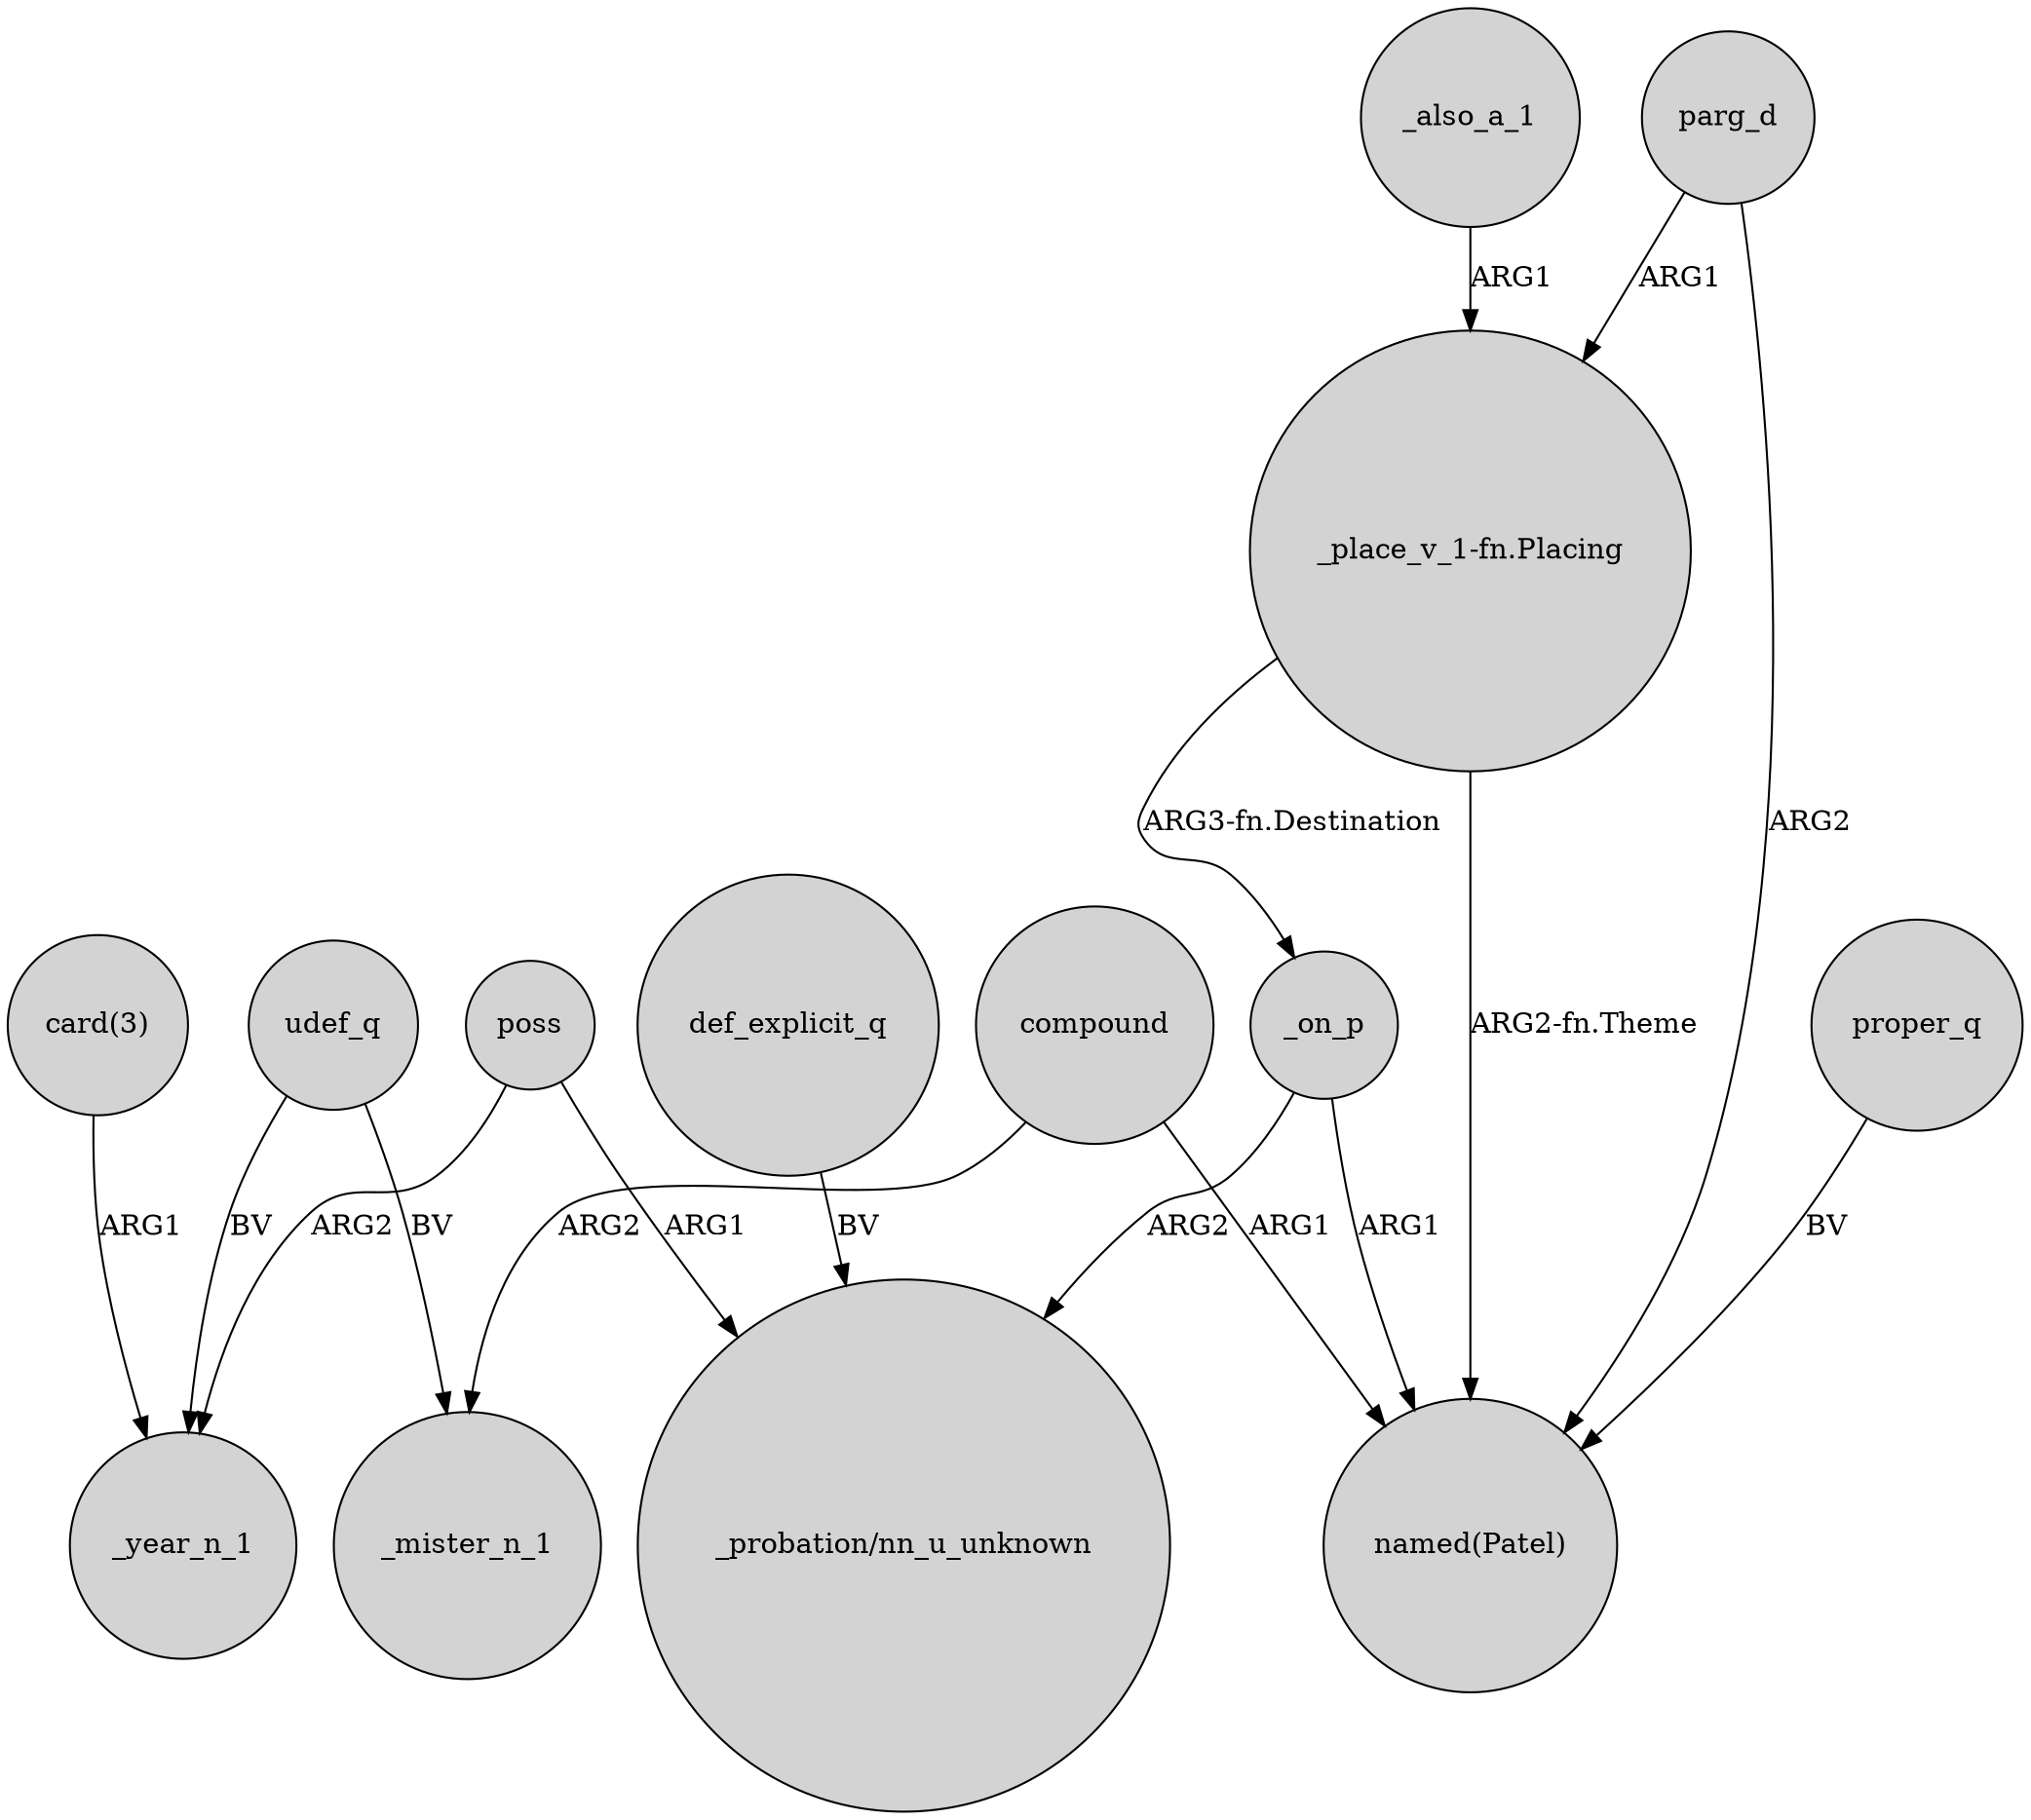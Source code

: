 digraph {
	node [shape=circle style=filled]
	udef_q -> _mister_n_1 [label=BV]
	def_explicit_q -> "_probation/nn_u_unknown" [label=BV]
	poss -> "_probation/nn_u_unknown" [label=ARG1]
	_also_a_1 -> "_place_v_1-fn.Placing" [label=ARG1]
	"_place_v_1-fn.Placing" -> _on_p [label="ARG3-fn.Destination"]
	parg_d -> "_place_v_1-fn.Placing" [label=ARG1]
	udef_q -> _year_n_1 [label=BV]
	poss -> _year_n_1 [label=ARG2]
	parg_d -> "named(Patel)" [label=ARG2]
	_on_p -> "_probation/nn_u_unknown" [label=ARG2]
	compound -> "named(Patel)" [label=ARG1]
	compound -> _mister_n_1 [label=ARG2]
	"_place_v_1-fn.Placing" -> "named(Patel)" [label="ARG2-fn.Theme"]
	"card(3)" -> _year_n_1 [label=ARG1]
	proper_q -> "named(Patel)" [label=BV]
	_on_p -> "named(Patel)" [label=ARG1]
}
